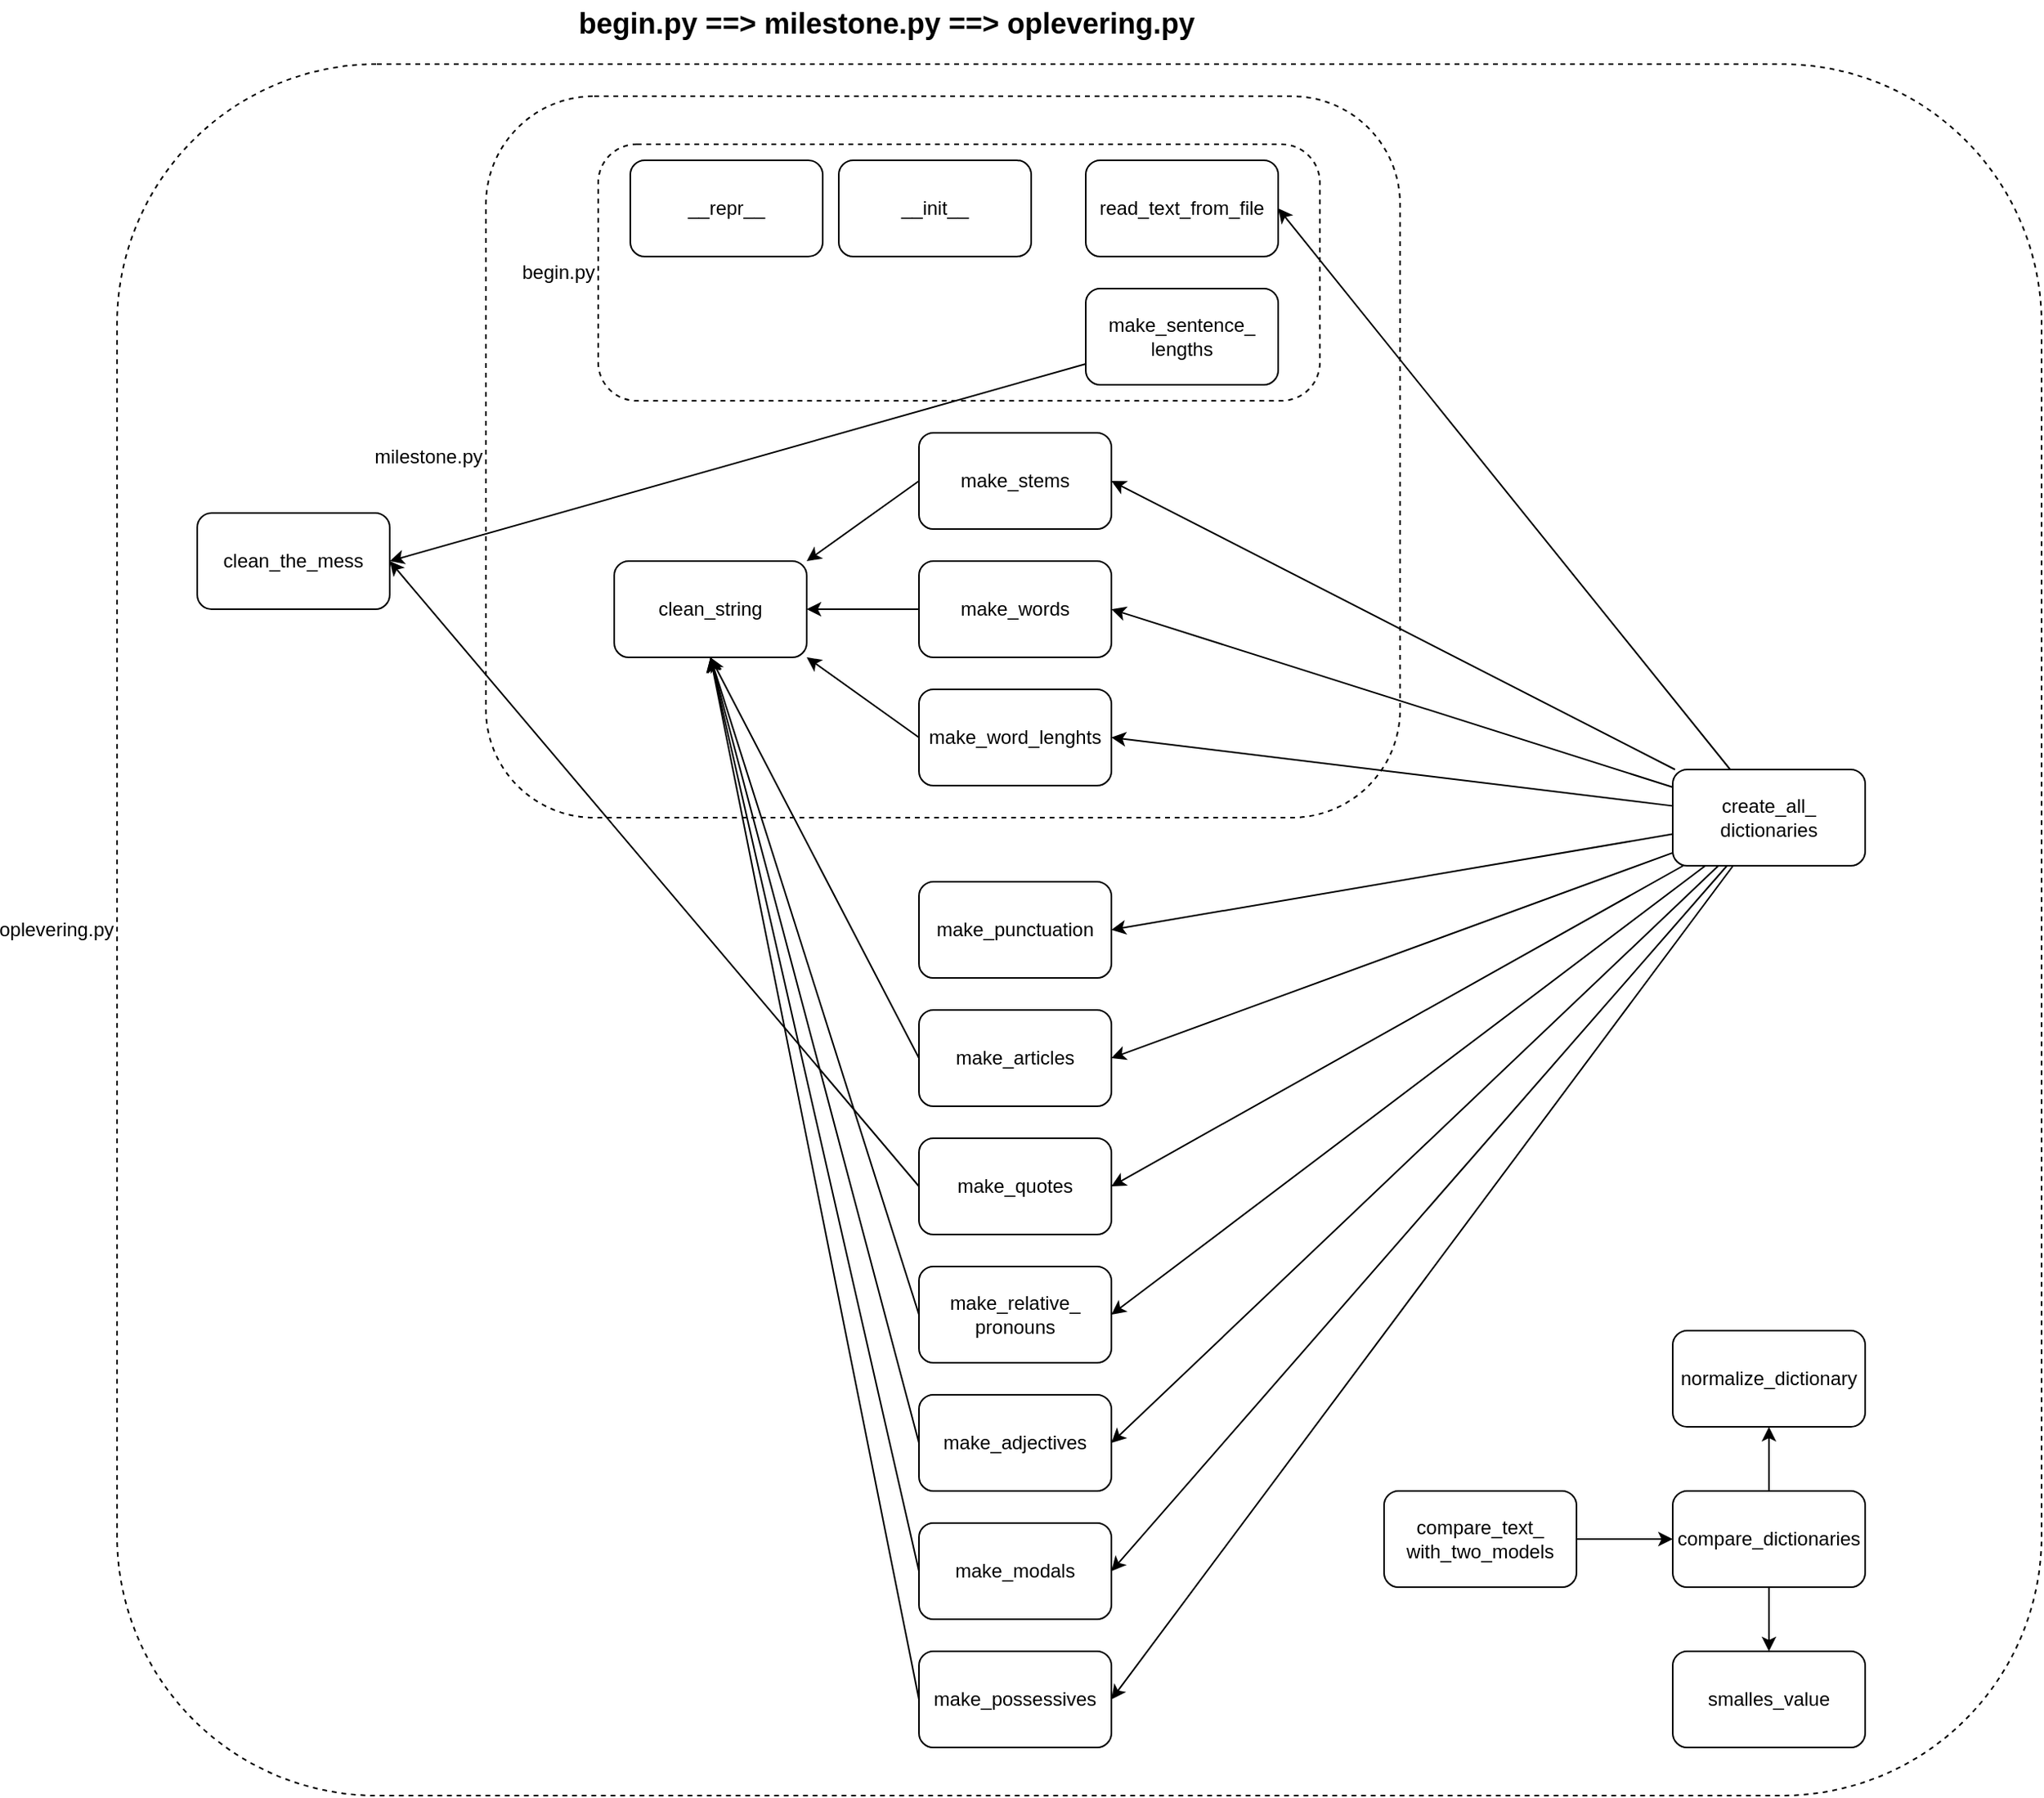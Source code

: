 <mxfile>
    <diagram id="KlJxis-ln8fvMxdTgVcl" name="Page-1">
        <mxGraphModel dx="1248" dy="1862" grid="1" gridSize="10" guides="1" tooltips="1" connect="1" arrows="1" fold="1" page="1" pageScale="1" pageWidth="827" pageHeight="1169" math="0" shadow="0">
            <root>
                <mxCell id="0"/>
                <mxCell id="1" parent="0"/>
                <mxCell id="40" value="" style="group" vertex="1" connectable="0" parent="1">
                    <mxGeometry x="130" y="30" width="1200" height="1120" as="geometry"/>
                </mxCell>
                <mxCell id="tg7NKH5quTQIHvl_4e8w-1" value="&lt;b&gt;&lt;font style=&quot;font-size: 18px&quot;&gt;begin.py ==&amp;gt; milestone.py ==&amp;gt; oplevering.py&lt;/font&gt;&lt;/b&gt;" style="text;html=1;strokeColor=none;fillColor=none;align=center;verticalAlign=middle;whiteSpace=wrap;rounded=0;" parent="40" vertex="1">
                    <mxGeometry x="260" width="440" height="30" as="geometry"/>
                </mxCell>
                <mxCell id="FpcOVWvwDUcFkFBgdUGx-25" value="oplevering.py" style="rounded=1;whiteSpace=wrap;html=1;dashed=1;align=right;verticalAlign=middle;labelPosition=left;verticalLabelPosition=middle;" parent="40" vertex="1">
                    <mxGeometry y="40" width="1200" height="1080" as="geometry"/>
                </mxCell>
                <mxCell id="FpcOVWvwDUcFkFBgdUGx-2" style="edgeStyle=orthogonalEdgeStyle;rounded=0;orthogonalLoop=1;jettySize=auto;html=1;" parent="40" source="FpcOVWvwDUcFkFBgdUGx-1" edge="1">
                    <mxGeometry relative="1" as="geometry">
                        <mxPoint x="700" y="200" as="targetPoint"/>
                    </mxGeometry>
                </mxCell>
                <mxCell id="FpcOVWvwDUcFkFBgdUGx-7" value="milestone.py" style="rounded=1;whiteSpace=wrap;html=1;dashed=1;align=right;verticalAlign=middle;labelPosition=left;verticalLabelPosition=middle;" parent="40" vertex="1">
                    <mxGeometry x="230" y="60" width="570" height="450" as="geometry"/>
                </mxCell>
                <mxCell id="FpcOVWvwDUcFkFBgdUGx-19" value="" style="group" parent="40" vertex="1" connectable="0">
                    <mxGeometry x="300" y="90" width="450" height="160" as="geometry"/>
                </mxCell>
                <mxCell id="FpcOVWvwDUcFkFBgdUGx-6" value="begin.py" style="rounded=1;whiteSpace=wrap;html=1;dashed=1;align=right;verticalAlign=middle;labelPosition=left;verticalLabelPosition=middle;" parent="FpcOVWvwDUcFkFBgdUGx-19" vertex="1">
                    <mxGeometry width="450" height="160" as="geometry"/>
                </mxCell>
                <mxCell id="FpcOVWvwDUcFkFBgdUGx-1" value="read_text_from_file" style="rounded=1;whiteSpace=wrap;html=1;" parent="FpcOVWvwDUcFkFBgdUGx-19" vertex="1">
                    <mxGeometry x="304" y="10" width="120" height="60" as="geometry"/>
                </mxCell>
                <mxCell id="FpcOVWvwDUcFkFBgdUGx-3" value="make_sentence_&lt;br&gt;lengths" style="rounded=1;whiteSpace=wrap;html=1;" parent="FpcOVWvwDUcFkFBgdUGx-19" vertex="1">
                    <mxGeometry x="304" y="90" width="120" height="60" as="geometry"/>
                </mxCell>
                <mxCell id="FpcOVWvwDUcFkFBgdUGx-4" value="__repr__" style="rounded=1;whiteSpace=wrap;html=1;" parent="FpcOVWvwDUcFkFBgdUGx-19" vertex="1">
                    <mxGeometry x="20" y="10" width="120" height="60" as="geometry"/>
                </mxCell>
                <mxCell id="FpcOVWvwDUcFkFBgdUGx-5" value="__init__" style="rounded=1;whiteSpace=wrap;html=1;" parent="FpcOVWvwDUcFkFBgdUGx-19" vertex="1">
                    <mxGeometry x="150" y="10" width="120" height="60" as="geometry"/>
                </mxCell>
                <mxCell id="2" value="clean_the_mess" style="rounded=1;whiteSpace=wrap;html=1;" vertex="1" parent="40">
                    <mxGeometry x="50" y="320" width="120" height="60" as="geometry"/>
                </mxCell>
                <mxCell id="FpcOVWvwDUcFkFBgdUGx-8" value="clean_string" style="rounded=1;whiteSpace=wrap;html=1;" parent="40" vertex="1">
                    <mxGeometry x="310" y="350" width="120" height="60" as="geometry"/>
                </mxCell>
                <mxCell id="FpcOVWvwDUcFkFBgdUGx-10" value="make_word_lenghts" style="rounded=1;whiteSpace=wrap;html=1;" parent="40" vertex="1">
                    <mxGeometry x="500" y="430" width="120" height="60" as="geometry"/>
                </mxCell>
                <mxCell id="FpcOVWvwDUcFkFBgdUGx-11" value="make_words" style="rounded=1;whiteSpace=wrap;html=1;" parent="40" vertex="1">
                    <mxGeometry x="500" y="350" width="120" height="60" as="geometry"/>
                </mxCell>
                <mxCell id="FpcOVWvwDUcFkFBgdUGx-12" value="make_stems" style="rounded=1;whiteSpace=wrap;html=1;" parent="40" vertex="1">
                    <mxGeometry x="500" y="270" width="120" height="60" as="geometry"/>
                </mxCell>
                <mxCell id="FpcOVWvwDUcFkFBgdUGx-14" value="" style="endArrow=classic;html=1;rounded=0;entryX=1;entryY=0;entryDx=0;entryDy=0;exitX=0;exitY=0.5;exitDx=0;exitDy=0;" parent="40" source="FpcOVWvwDUcFkFBgdUGx-12" target="FpcOVWvwDUcFkFBgdUGx-8" edge="1">
                    <mxGeometry width="50" height="50" relative="1" as="geometry">
                        <mxPoint x="500" y="390" as="sourcePoint"/>
                        <mxPoint x="550" y="340" as="targetPoint"/>
                    </mxGeometry>
                </mxCell>
                <mxCell id="FpcOVWvwDUcFkFBgdUGx-15" value="" style="endArrow=classic;html=1;rounded=0;entryX=1;entryY=0.5;entryDx=0;entryDy=0;exitX=0;exitY=0.5;exitDx=0;exitDy=0;" parent="40" source="FpcOVWvwDUcFkFBgdUGx-11" target="FpcOVWvwDUcFkFBgdUGx-8" edge="1">
                    <mxGeometry width="50" height="50" relative="1" as="geometry">
                        <mxPoint x="80" y="420" as="sourcePoint"/>
                        <mxPoint x="-20" y="510" as="targetPoint"/>
                    </mxGeometry>
                </mxCell>
                <mxCell id="FpcOVWvwDUcFkFBgdUGx-16" value="" style="endArrow=classic;html=1;rounded=0;entryX=1;entryY=1;entryDx=0;entryDy=0;exitX=0;exitY=0.5;exitDx=0;exitDy=0;" parent="40" source="FpcOVWvwDUcFkFBgdUGx-10" target="FpcOVWvwDUcFkFBgdUGx-8" edge="1">
                    <mxGeometry width="50" height="50" relative="1" as="geometry">
                        <mxPoint x="90" y="540" as="sourcePoint"/>
                        <mxPoint x="-10" y="630" as="targetPoint"/>
                    </mxGeometry>
                </mxCell>
                <mxCell id="3" value="make_punctuation" style="rounded=1;whiteSpace=wrap;html=1;" vertex="1" parent="40">
                    <mxGeometry x="500" y="550" width="120" height="60" as="geometry"/>
                </mxCell>
                <mxCell id="38" style="edgeStyle=none;html=1;entryX=0.5;entryY=1;entryDx=0;entryDy=0;exitX=0;exitY=0.5;exitDx=0;exitDy=0;" edge="1" parent="40" source="4" target="FpcOVWvwDUcFkFBgdUGx-8">
                    <mxGeometry relative="1" as="geometry"/>
                </mxCell>
                <mxCell id="4" value="make_articles" style="rounded=1;whiteSpace=wrap;html=1;" vertex="1" parent="40">
                    <mxGeometry x="500" y="630" width="120" height="60" as="geometry"/>
                </mxCell>
                <mxCell id="37" style="edgeStyle=none;html=1;entryX=1;entryY=0.5;entryDx=0;entryDy=0;exitX=0;exitY=0.5;exitDx=0;exitDy=0;" edge="1" parent="40" source="5" target="2">
                    <mxGeometry relative="1" as="geometry"/>
                </mxCell>
                <mxCell id="5" value="make_quotes" style="rounded=1;whiteSpace=wrap;html=1;" vertex="1" parent="40">
                    <mxGeometry x="500" y="710" width="120" height="60" as="geometry"/>
                </mxCell>
                <mxCell id="33" style="edgeStyle=none;html=1;entryX=0.5;entryY=1;entryDx=0;entryDy=0;exitX=0;exitY=0.5;exitDx=0;exitDy=0;" edge="1" parent="40" source="6" target="FpcOVWvwDUcFkFBgdUGx-8">
                    <mxGeometry relative="1" as="geometry"/>
                </mxCell>
                <mxCell id="6" value="make_relative_ pronouns" style="rounded=1;whiteSpace=wrap;html=1;" vertex="1" parent="40">
                    <mxGeometry x="500" y="790" width="120" height="60" as="geometry"/>
                </mxCell>
                <mxCell id="34" style="edgeStyle=none;html=1;entryX=0.5;entryY=1;entryDx=0;entryDy=0;exitX=0;exitY=0.5;exitDx=0;exitDy=0;" edge="1" parent="40" source="7" target="FpcOVWvwDUcFkFBgdUGx-8">
                    <mxGeometry relative="1" as="geometry"/>
                </mxCell>
                <mxCell id="7" value="make_adjectives" style="rounded=1;whiteSpace=wrap;html=1;" vertex="1" parent="40">
                    <mxGeometry x="500" y="870" width="120" height="60" as="geometry"/>
                </mxCell>
                <mxCell id="35" style="edgeStyle=none;html=1;entryX=0.5;entryY=1;entryDx=0;entryDy=0;exitX=0;exitY=0.5;exitDx=0;exitDy=0;" edge="1" parent="40" source="8" target="FpcOVWvwDUcFkFBgdUGx-8">
                    <mxGeometry relative="1" as="geometry"/>
                </mxCell>
                <mxCell id="8" value="make_modals" style="rounded=1;whiteSpace=wrap;html=1;" vertex="1" parent="40">
                    <mxGeometry x="500" y="950" width="120" height="60" as="geometry"/>
                </mxCell>
                <mxCell id="36" style="edgeStyle=none;html=1;entryX=0.5;entryY=1;entryDx=0;entryDy=0;exitX=0;exitY=0.5;exitDx=0;exitDy=0;" edge="1" parent="40" source="9" target="FpcOVWvwDUcFkFBgdUGx-8">
                    <mxGeometry relative="1" as="geometry"/>
                </mxCell>
                <mxCell id="9" value="make_possessives" style="rounded=1;whiteSpace=wrap;html=1;" vertex="1" parent="40">
                    <mxGeometry x="500" y="1030" width="120" height="60" as="geometry"/>
                </mxCell>
                <mxCell id="15" style="edgeStyle=none;html=1;entryX=1;entryY=0.5;entryDx=0;entryDy=0;" edge="1" parent="40" source="FpcOVWvwDUcFkFBgdUGx-23" target="FpcOVWvwDUcFkFBgdUGx-1">
                    <mxGeometry relative="1" as="geometry"/>
                </mxCell>
                <mxCell id="16" style="edgeStyle=none;html=1;entryX=1;entryY=0.5;entryDx=0;entryDy=0;" edge="1" parent="40" source="FpcOVWvwDUcFkFBgdUGx-23" target="FpcOVWvwDUcFkFBgdUGx-10">
                    <mxGeometry relative="1" as="geometry"/>
                </mxCell>
                <mxCell id="17" style="edgeStyle=none;html=1;entryX=1;entryY=0.5;entryDx=0;entryDy=0;" edge="1" parent="40" source="FpcOVWvwDUcFkFBgdUGx-23" target="FpcOVWvwDUcFkFBgdUGx-12">
                    <mxGeometry relative="1" as="geometry"/>
                </mxCell>
                <mxCell id="18" style="edgeStyle=none;html=1;entryX=1;entryY=0.5;entryDx=0;entryDy=0;" edge="1" parent="40" source="FpcOVWvwDUcFkFBgdUGx-23" target="FpcOVWvwDUcFkFBgdUGx-11">
                    <mxGeometry relative="1" as="geometry"/>
                </mxCell>
                <mxCell id="19" style="edgeStyle=none;html=1;entryX=1;entryY=0.5;entryDx=0;entryDy=0;" edge="1" parent="40" source="FpcOVWvwDUcFkFBgdUGx-23" target="3">
                    <mxGeometry relative="1" as="geometry"/>
                </mxCell>
                <mxCell id="20" style="edgeStyle=none;html=1;entryX=1;entryY=0.5;entryDx=0;entryDy=0;" edge="1" parent="40" source="FpcOVWvwDUcFkFBgdUGx-23" target="4">
                    <mxGeometry relative="1" as="geometry"/>
                </mxCell>
                <mxCell id="21" style="edgeStyle=none;html=1;entryX=1;entryY=0.5;entryDx=0;entryDy=0;" edge="1" parent="40" source="FpcOVWvwDUcFkFBgdUGx-23" target="5">
                    <mxGeometry relative="1" as="geometry"/>
                </mxCell>
                <mxCell id="22" style="edgeStyle=none;html=1;entryX=1;entryY=0.5;entryDx=0;entryDy=0;" edge="1" parent="40" source="FpcOVWvwDUcFkFBgdUGx-23" target="6">
                    <mxGeometry relative="1" as="geometry"/>
                </mxCell>
                <mxCell id="23" style="edgeStyle=none;html=1;entryX=1;entryY=0.5;entryDx=0;entryDy=0;" edge="1" parent="40" source="FpcOVWvwDUcFkFBgdUGx-23" target="7">
                    <mxGeometry relative="1" as="geometry"/>
                </mxCell>
                <mxCell id="24" style="edgeStyle=none;html=1;entryX=1;entryY=0.5;entryDx=0;entryDy=0;" edge="1" parent="40" source="FpcOVWvwDUcFkFBgdUGx-23" target="8">
                    <mxGeometry relative="1" as="geometry"/>
                </mxCell>
                <mxCell id="25" style="edgeStyle=none;html=1;entryX=1;entryY=0.5;entryDx=0;entryDy=0;" edge="1" parent="40" source="FpcOVWvwDUcFkFBgdUGx-23" target="9">
                    <mxGeometry relative="1" as="geometry"/>
                </mxCell>
                <mxCell id="FpcOVWvwDUcFkFBgdUGx-23" value="create_all_&lt;br&gt;dictionaries" style="rounded=1;whiteSpace=wrap;html=1;" parent="40" vertex="1">
                    <mxGeometry x="970" y="480" width="120" height="60" as="geometry"/>
                </mxCell>
                <mxCell id="28" value="" style="group" vertex="1" connectable="0" parent="40">
                    <mxGeometry x="790" y="830" width="300" height="260" as="geometry"/>
                </mxCell>
                <mxCell id="FpcOVWvwDUcFkFBgdUGx-20" value="normalize_dictionary" style="rounded=1;whiteSpace=wrap;html=1;" parent="28" vertex="1">
                    <mxGeometry x="180" width="120" height="60" as="geometry"/>
                </mxCell>
                <mxCell id="FpcOVWvwDUcFkFBgdUGx-21" value="smalles_value" style="rounded=1;whiteSpace=wrap;html=1;" parent="28" vertex="1">
                    <mxGeometry x="180" y="200" width="120" height="60" as="geometry"/>
                </mxCell>
                <mxCell id="11" value="" style="group" vertex="1" connectable="0" parent="28">
                    <mxGeometry y="100" width="300" height="60" as="geometry"/>
                </mxCell>
                <mxCell id="FpcOVWvwDUcFkFBgdUGx-22" value="compare_dictionaries" style="rounded=1;whiteSpace=wrap;html=1;" parent="11" vertex="1">
                    <mxGeometry x="180" width="120" height="60" as="geometry"/>
                </mxCell>
                <mxCell id="10" style="edgeStyle=none;html=1;entryX=0;entryY=0.5;entryDx=0;entryDy=0;" edge="1" parent="11" source="FpcOVWvwDUcFkFBgdUGx-24" target="FpcOVWvwDUcFkFBgdUGx-22">
                    <mxGeometry relative="1" as="geometry"/>
                </mxCell>
                <mxCell id="FpcOVWvwDUcFkFBgdUGx-24" value="compare_text_&lt;br&gt;with_two_models" style="rounded=1;whiteSpace=wrap;html=1;" parent="11" vertex="1">
                    <mxGeometry width="120" height="60" as="geometry"/>
                </mxCell>
                <mxCell id="26" style="edgeStyle=none;html=1;entryX=0.5;entryY=1;entryDx=0;entryDy=0;" edge="1" parent="28" source="FpcOVWvwDUcFkFBgdUGx-22" target="FpcOVWvwDUcFkFBgdUGx-20">
                    <mxGeometry relative="1" as="geometry"/>
                </mxCell>
                <mxCell id="27" style="edgeStyle=none;html=1;entryX=0.5;entryY=0;entryDx=0;entryDy=0;" edge="1" parent="28" source="FpcOVWvwDUcFkFBgdUGx-22" target="FpcOVWvwDUcFkFBgdUGx-21">
                    <mxGeometry relative="1" as="geometry"/>
                </mxCell>
                <mxCell id="39" style="edgeStyle=none;html=1;entryX=1;entryY=0.5;entryDx=0;entryDy=0;" edge="1" parent="40" source="FpcOVWvwDUcFkFBgdUGx-3" target="2">
                    <mxGeometry relative="1" as="geometry"/>
                </mxCell>
            </root>
        </mxGraphModel>
    </diagram>
</mxfile>